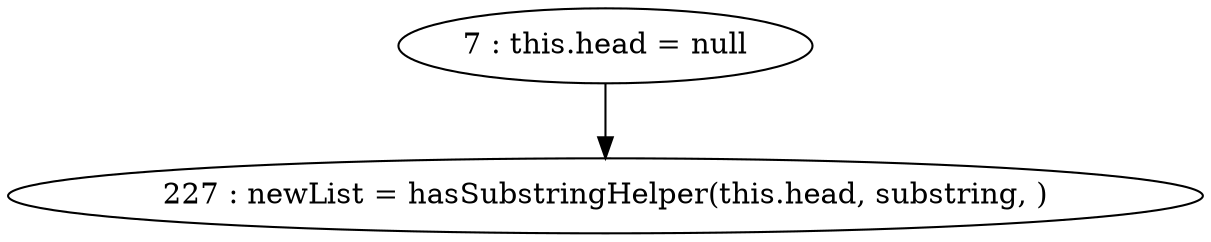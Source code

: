 digraph G {
"7 : this.head = null"
"7 : this.head = null" -> "227 : newList = hasSubstringHelper(this.head, substring, )"
"227 : newList = hasSubstringHelper(this.head, substring, )"
}